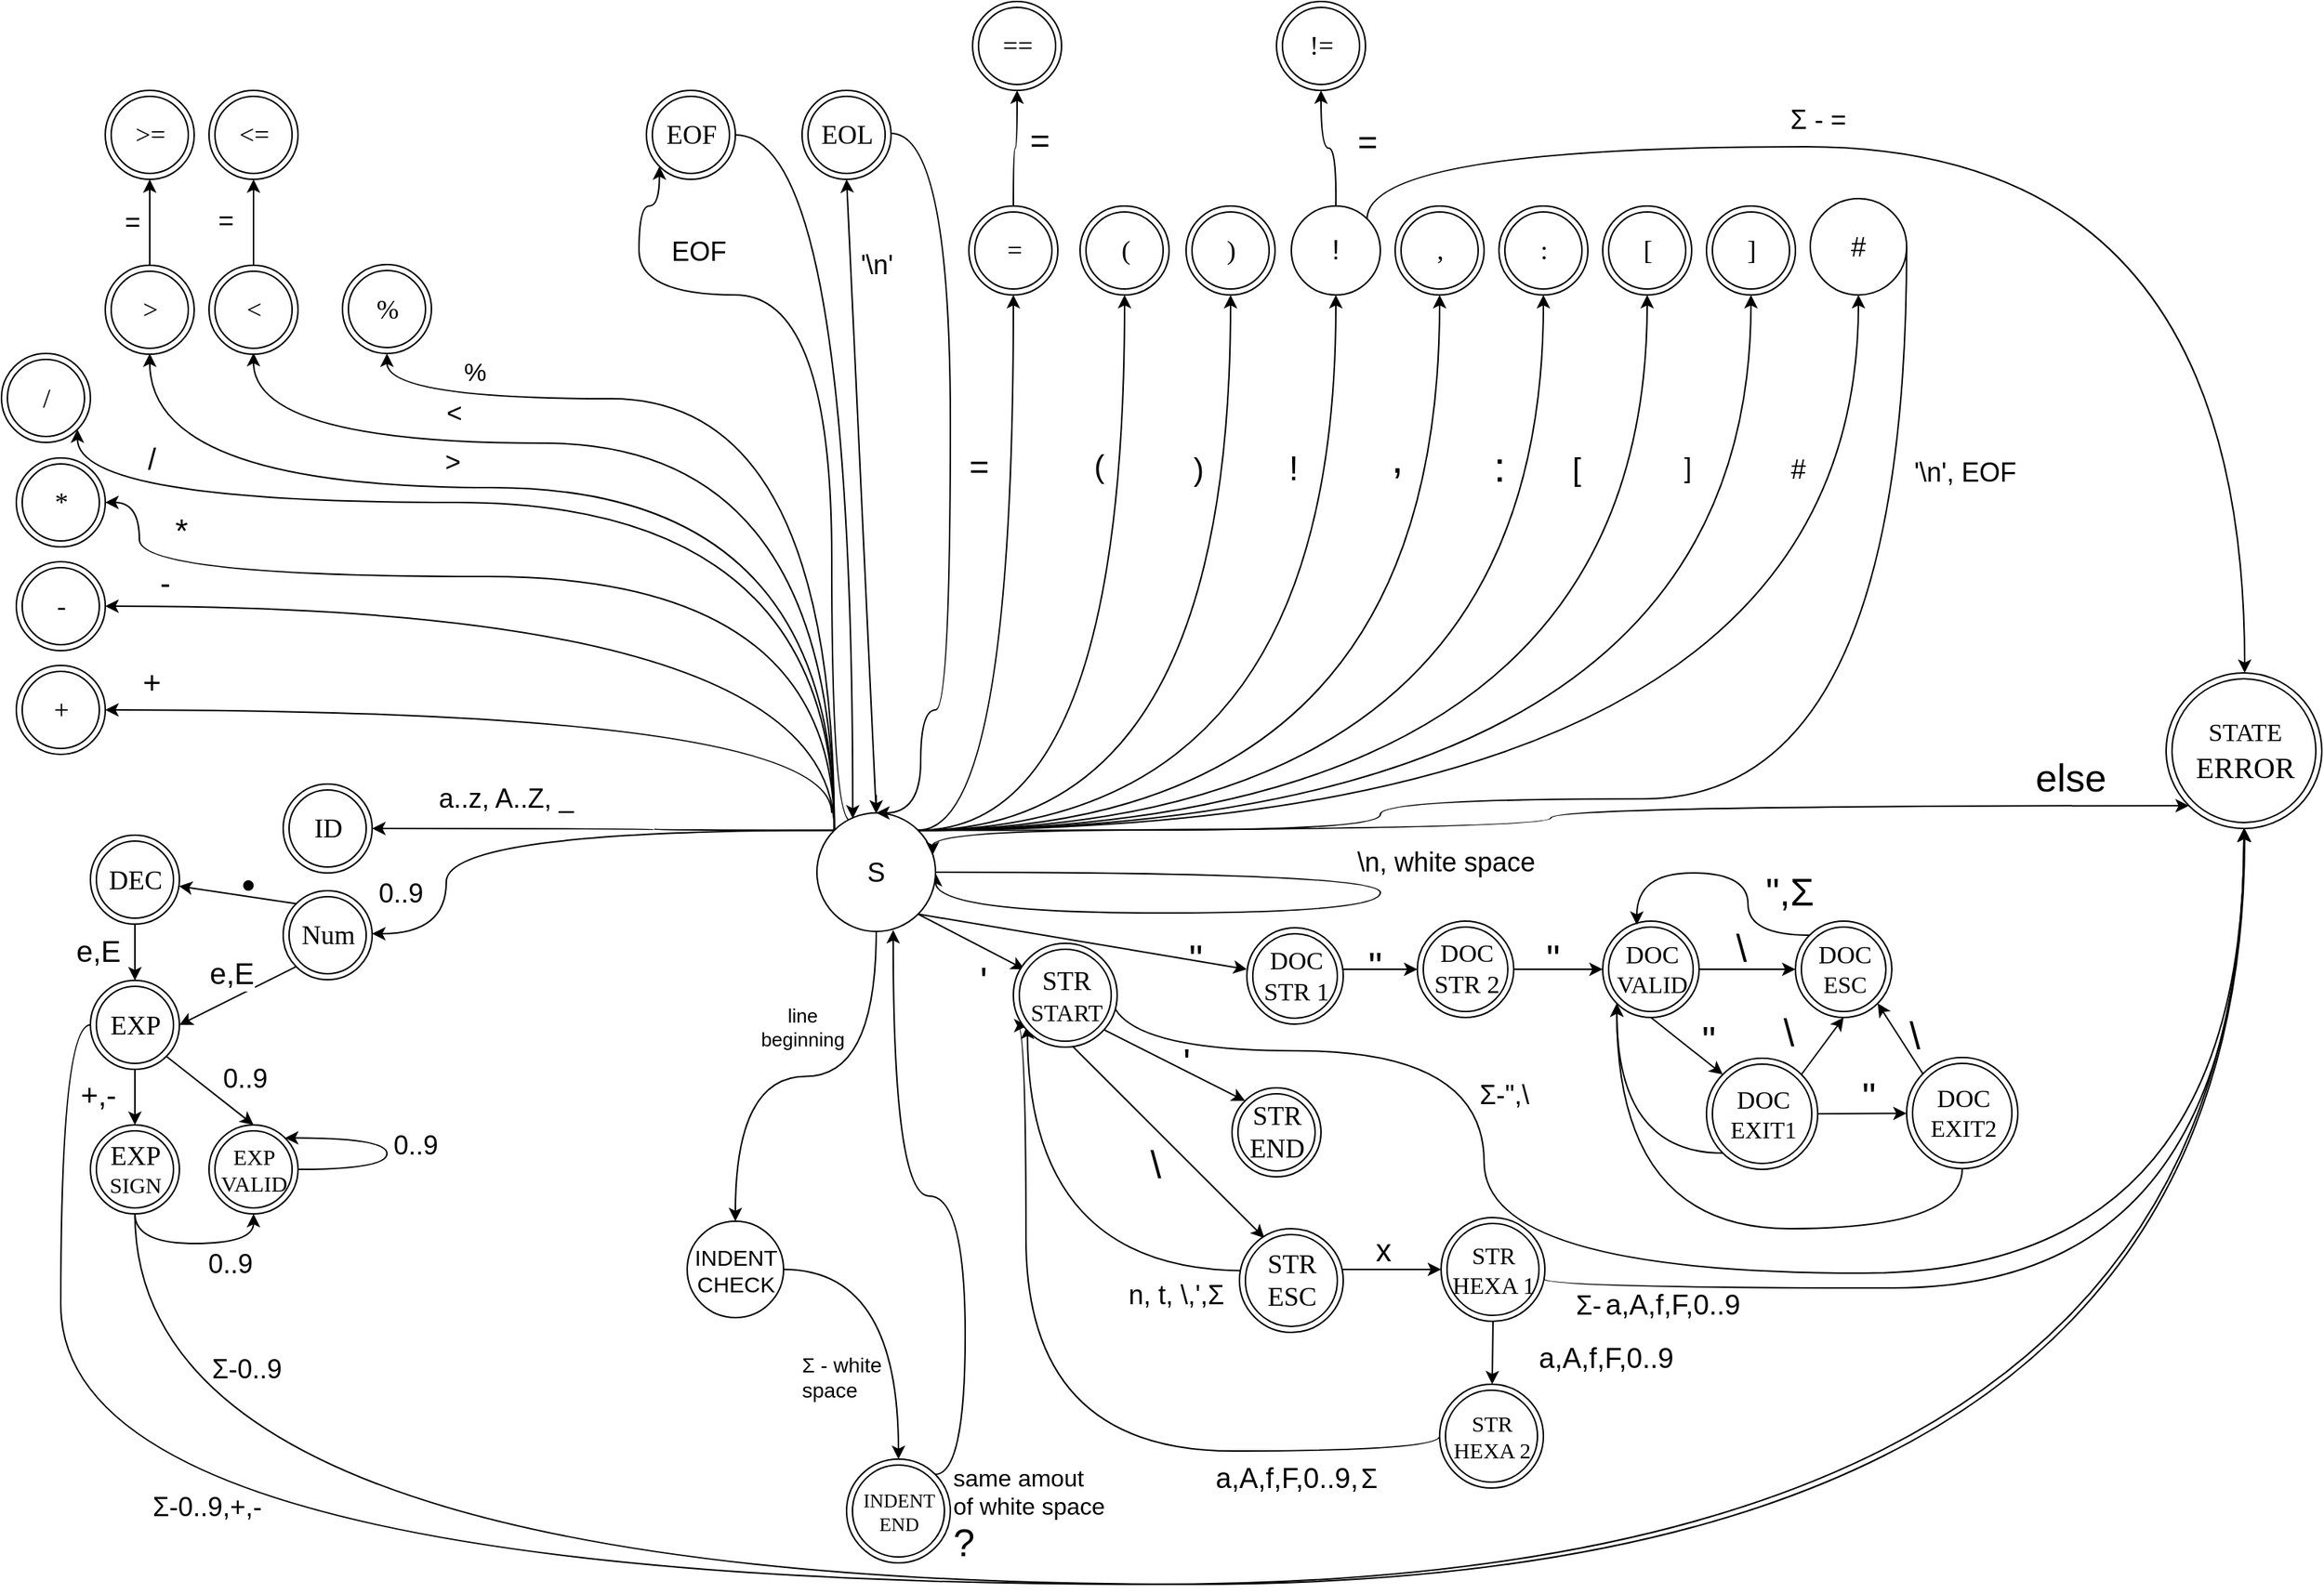 <mxfile version="12.2.9" type="github" pages="1">
  <diagram id="ookkSnt-5DKXbz4JokuE" name="Page-1">
    <mxGraphModel dx="1080" dy="471" grid="1" gridSize="10" guides="1" tooltips="1" connect="1" arrows="1" fold="1" page="1" pageScale="1" pageWidth="827" pageHeight="1169" math="0" shadow="0">
      <root>
        <mxCell id="0"/>
        <mxCell id="1" parent="0"/>
        <mxCell id="phEVHog4hxKk8a_AKW_x-33" style="edgeStyle=orthogonalEdgeStyle;orthogonalLoop=1;jettySize=auto;html=1;curved=1;entryX=1;entryY=0.5;entryDx=0;entryDy=0;fontSize=18;" parent="1" target="phEVHog4hxKk8a_AKW_x-7" edge="1">
          <mxGeometry relative="1" as="geometry">
            <mxPoint x="580" y="569.5" as="sourcePoint"/>
            <mxPoint x="180" y="509.5" as="targetPoint"/>
            <Array as="points">
              <mxPoint x="580" y="499.5"/>
            </Array>
          </mxGeometry>
        </mxCell>
        <mxCell id="phEVHog4hxKk8a_AKW_x-34" value="&lt;font style=&quot;font-size: 21px;&quot;&gt;&lt;font style=&quot;font-size: 21px;&quot;&gt;+&lt;/font&gt;&lt;/font&gt;" style="text;html=1;resizable=0;points=[];align=center;verticalAlign=middle;labelBackgroundColor=#ffffff;fontSize=21;" parent="phEVHog4hxKk8a_AKW_x-33" vertex="1" connectable="0">
          <mxGeometry x="0.018" y="4" relative="1" as="geometry">
            <mxPoint x="-244" y="-23.5" as="offset"/>
          </mxGeometry>
        </mxCell>
        <mxCell id="phEVHog4hxKk8a_AKW_x-44" style="orthogonalLoop=1;jettySize=auto;html=1;exitX=0;exitY=0;exitDx=0;exitDy=0;entryX=1;entryY=0.5;entryDx=0;entryDy=0;fontSize=18;edgeStyle=orthogonalEdgeStyle;curved=1;" parent="1" source="phEVHog4hxKk8a_AKW_x-1" target="phEVHog4hxKk8a_AKW_x-9" edge="1">
          <mxGeometry relative="1" as="geometry">
            <Array as="points">
              <mxPoint x="581" y="430"/>
            </Array>
          </mxGeometry>
        </mxCell>
        <mxCell id="phEVHog4hxKk8a_AKW_x-46" style="orthogonalLoop=1;jettySize=auto;html=1;exitX=0;exitY=0;exitDx=0;exitDy=0;fontSize=18;edgeStyle=orthogonalEdgeStyle;curved=1;entryX=1;entryY=0.5;entryDx=0;entryDy=0;" parent="1" source="phEVHog4hxKk8a_AKW_x-1" target="phEVHog4hxKk8a_AKW_x-13" edge="1">
          <mxGeometry relative="1" as="geometry">
            <mxPoint x="113" y="373.5" as="targetPoint"/>
            <Array as="points">
              <mxPoint x="581" y="410"/>
              <mxPoint x="113" y="410"/>
              <mxPoint x="113" y="360"/>
            </Array>
          </mxGeometry>
        </mxCell>
        <mxCell id="phEVHog4hxKk8a_AKW_x-51" value="&lt;font style=&quot;font-size: 22px;&quot;&gt;*&lt;/font&gt;" style="text;html=1;resizable=0;points=[];align=center;verticalAlign=middle;labelBackgroundColor=#ffffff;fontSize=22;" parent="phEVHog4hxKk8a_AKW_x-46" vertex="1" connectable="0">
          <mxGeometry x="0.217" y="-1" relative="1" as="geometry">
            <mxPoint x="-178.5" y="-29.5" as="offset"/>
          </mxGeometry>
        </mxCell>
        <mxCell id="phEVHog4hxKk8a_AKW_x-49" style="orthogonalLoop=1;jettySize=auto;html=1;exitX=0;exitY=0;exitDx=0;exitDy=0;entryX=1;entryY=1;entryDx=0;entryDy=0;fontSize=18;edgeStyle=orthogonalEdgeStyle;curved=1;" parent="1" source="phEVHog4hxKk8a_AKW_x-1" target="phEVHog4hxKk8a_AKW_x-14" edge="1">
          <mxGeometry relative="1" as="geometry">
            <mxPoint x="150" y="319.5" as="targetPoint"/>
            <Array as="points">
              <mxPoint x="581" y="360"/>
              <mxPoint x="71" y="360"/>
            </Array>
          </mxGeometry>
        </mxCell>
        <mxCell id="phEVHog4hxKk8a_AKW_x-50" value="&lt;font style=&quot;font-size: 20px;&quot;&gt;/&lt;/font&gt;" style="text;html=1;resizable=0;points=[];align=center;verticalAlign=middle;labelBackgroundColor=#ffffff;fontSize=20;" parent="phEVHog4hxKk8a_AKW_x-49" vertex="1" connectable="0">
          <mxGeometry x="0.181" y="1" relative="1" as="geometry">
            <mxPoint x="-221.5" y="-31" as="offset"/>
          </mxGeometry>
        </mxCell>
        <mxCell id="phEVHog4hxKk8a_AKW_x-53" style="edgeStyle=orthogonalEdgeStyle;curved=1;orthogonalLoop=1;jettySize=auto;html=1;exitX=0;exitY=0;exitDx=0;exitDy=0;entryX=0.5;entryY=1;entryDx=0;entryDy=0;fontSize=18;" parent="1" source="phEVHog4hxKk8a_AKW_x-1" edge="1">
          <mxGeometry relative="1" as="geometry">
            <mxPoint x="120" y="259.5" as="targetPoint"/>
            <Array as="points">
              <mxPoint x="581" y="350"/>
              <mxPoint x="120" y="350"/>
            </Array>
          </mxGeometry>
        </mxCell>
        <mxCell id="phEVHog4hxKk8a_AKW_x-54" value="&lt;font style=&quot;font-size: 18px;&quot;&gt;&amp;gt;&lt;/font&gt;" style="text;html=1;resizable=0;points=[];align=center;verticalAlign=middle;labelBackgroundColor=#ffffff;fontSize=18;" parent="phEVHog4hxKk8a_AKW_x-53" vertex="1" connectable="0">
          <mxGeometry x="0.154" relative="1" as="geometry">
            <mxPoint x="-37" y="-17" as="offset"/>
          </mxGeometry>
        </mxCell>
        <mxCell id="phEVHog4hxKk8a_AKW_x-55" style="edgeStyle=orthogonalEdgeStyle;curved=1;orthogonalLoop=1;jettySize=auto;html=1;fontSize=18;exitX=0;exitY=0;exitDx=0;exitDy=0;" parent="1" source="phEVHog4hxKk8a_AKW_x-1" edge="1">
          <mxGeometry relative="1" as="geometry">
            <mxPoint x="190" y="259.08" as="targetPoint"/>
            <Array as="points">
              <mxPoint x="581" y="320"/>
              <mxPoint x="190" y="320"/>
            </Array>
          </mxGeometry>
        </mxCell>
        <mxCell id="phEVHog4hxKk8a_AKW_x-56" value="&lt;font style=&quot;font-size: 18px;&quot;&gt;&amp;lt;&lt;/font&gt;" style="text;html=1;resizable=0;points=[];align=center;verticalAlign=middle;labelBackgroundColor=#ffffff;fontSize=18;" parent="phEVHog4hxKk8a_AKW_x-55" vertex="1" connectable="0">
          <mxGeometry x="0.36" y="2" relative="1" as="geometry">
            <mxPoint x="-32.5" y="-22" as="offset"/>
          </mxGeometry>
        </mxCell>
        <mxCell id="phEVHog4hxKk8a_AKW_x-73" style="edgeStyle=orthogonalEdgeStyle;curved=1;orthogonalLoop=1;jettySize=auto;html=1;exitX=0;exitY=0;exitDx=0;exitDy=0;fontSize=18;entryX=1;entryY=0.5;entryDx=0;entryDy=0;" parent="1" source="phEVHog4hxKk8a_AKW_x-1" target="phEVHog4hxKk8a_AKW_x-24" edge="1">
          <mxGeometry relative="1" as="geometry">
            <Array as="points">
              <mxPoint x="460" y="581"/>
              <mxPoint x="460" y="580"/>
            </Array>
          </mxGeometry>
        </mxCell>
        <mxCell id="Kf4OGwQjmnl409fR8g-T-22" value="a..z, A..Z, _" style="text;html=1;resizable=0;points=[];align=center;verticalAlign=middle;labelBackgroundColor=#ffffff;fontSize=18;" parent="phEVHog4hxKk8a_AKW_x-73" vertex="1" connectable="0">
          <mxGeometry x="0.328" y="-7" relative="1" as="geometry">
            <mxPoint x="-15.5" y="-13.5" as="offset"/>
          </mxGeometry>
        </mxCell>
        <mxCell id="phEVHog4hxKk8a_AKW_x-75" style="orthogonalLoop=1;jettySize=auto;html=1;entryX=0;entryY=1;entryDx=0;entryDy=0;fontSize=18;edgeStyle=orthogonalEdgeStyle;curved=1;exitX=0.284;exitY=0.065;exitDx=0;exitDy=0;exitPerimeter=0;" parent="1" source="phEVHog4hxKk8a_AKW_x-1" target="phEVHog4hxKk8a_AKW_x-22" edge="1">
          <mxGeometry relative="1" as="geometry">
            <Array as="points">
              <mxPoint x="580" y="575"/>
              <mxPoint x="580" y="220"/>
              <mxPoint x="450" y="220"/>
              <mxPoint x="450" y="160"/>
              <mxPoint x="464" y="160"/>
            </Array>
          </mxGeometry>
        </mxCell>
        <mxCell id="phEVHog4hxKk8a_AKW_x-76" value="&lt;font style=&quot;font-size: 18px;&quot;&gt;EOF&lt;/font&gt;" style="text;html=1;resizable=0;points=[];align=center;verticalAlign=middle;labelBackgroundColor=#ffffff;fontSize=18;" parent="phEVHog4hxKk8a_AKW_x-75" vertex="1" connectable="0">
          <mxGeometry x="0.111" y="6" relative="1" as="geometry">
            <mxPoint x="-84" y="-64.5" as="offset"/>
          </mxGeometry>
        </mxCell>
        <mxCell id="phEVHog4hxKk8a_AKW_x-77" style="orthogonalLoop=1;jettySize=auto;html=1;exitX=0.5;exitY=0;exitDx=0;exitDy=0;entryX=0.5;entryY=1;entryDx=0;entryDy=0;fontSize=18;" parent="1" source="phEVHog4hxKk8a_AKW_x-1" target="phEVHog4hxKk8a_AKW_x-21" edge="1">
          <mxGeometry relative="1" as="geometry">
            <mxPoint x="800" y="280" as="targetPoint"/>
          </mxGeometry>
        </mxCell>
        <mxCell id="phEVHog4hxKk8a_AKW_x-78" value="&#39;\n&#39;" style="text;html=1;resizable=0;points=[];align=center;verticalAlign=middle;labelBackgroundColor=#ffffff;fontSize=18;" parent="phEVHog4hxKk8a_AKW_x-77" vertex="1" connectable="0">
          <mxGeometry x="0.216" y="7" relative="1" as="geometry">
            <mxPoint x="19" y="-110" as="offset"/>
          </mxGeometry>
        </mxCell>
        <mxCell id="Kf4OGwQjmnl409fR8g-T-13" style="orthogonalLoop=1;jettySize=auto;html=1;exitX=1;exitY=0;exitDx=0;exitDy=0;fontSize=18;edgeStyle=orthogonalEdgeStyle;curved=1;" parent="1" source="phEVHog4hxKk8a_AKW_x-1" target="phEVHog4hxKk8a_AKW_x-10" edge="1">
          <mxGeometry relative="1" as="geometry"/>
        </mxCell>
        <mxCell id="Kf4OGwQjmnl409fR8g-T-14" value="&lt;font style=&quot;font-size: 21px;&quot;&gt;(&lt;/font&gt;" style="text;html=1;resizable=0;points=[];align=center;verticalAlign=middle;labelBackgroundColor=#ffffff;fontSize=21;" parent="Kf4OGwQjmnl409fR8g-T-13" vertex="1" connectable="0">
          <mxGeometry x="0.19" relative="1" as="geometry">
            <mxPoint x="-18" y="-88.5" as="offset"/>
          </mxGeometry>
        </mxCell>
        <mxCell id="Kf4OGwQjmnl409fR8g-T-24" style="orthogonalLoop=1;jettySize=auto;html=1;fontSize=13;exitX=1;exitY=0;exitDx=0;exitDy=0;entryX=0.5;entryY=1;entryDx=0;entryDy=0;edgeStyle=orthogonalEdgeStyle;elbow=vertical;curved=1;" parent="1" source="phEVHog4hxKk8a_AKW_x-1" target="phEVHog4hxKk8a_AKW_x-12" edge="1">
          <mxGeometry relative="1" as="geometry"/>
        </mxCell>
        <mxCell id="Kf4OGwQjmnl409fR8g-T-26" value="&lt;font style=&quot;font-size: 29px;&quot;&gt;,&lt;/font&gt;" style="text;html=1;resizable=0;points=[];align=center;verticalAlign=middle;labelBackgroundColor=#ffffff;fontSize=29;" parent="Kf4OGwQjmnl409fR8g-T-24" vertex="1" connectable="0">
          <mxGeometry x="-0.116" y="-3" relative="1" as="geometry">
            <mxPoint x="7.5" y="-254.5" as="offset"/>
          </mxGeometry>
        </mxCell>
        <mxCell id="Kf4OGwQjmnl409fR8g-T-33" style="edgeStyle=orthogonalEdgeStyle;curved=1;orthogonalLoop=1;jettySize=auto;html=1;exitX=0.5;exitY=1;exitDx=0;exitDy=0;fontSize=29;" parent="1" source="phEVHog4hxKk8a_AKW_x-1" target="3mNBnlQZasilyWESS9Tj-73" edge="1">
          <mxGeometry relative="1" as="geometry">
            <mxPoint x="525" y="830" as="targetPoint"/>
          </mxGeometry>
        </mxCell>
        <mxCell id="Kf4OGwQjmnl409fR8g-T-50" style="orthogonalLoop=1;jettySize=auto;html=1;exitX=1;exitY=0;exitDx=0;exitDy=0;entryX=0.5;entryY=1;entryDx=0;entryDy=0;fontSize=16;edgeStyle=orthogonalEdgeStyle;curved=1;" parent="1" source="phEVHog4hxKk8a_AKW_x-1" edge="1">
          <mxGeometry relative="1" as="geometry">
            <mxPoint x="920" y="220" as="targetPoint"/>
          </mxGeometry>
        </mxCell>
        <mxCell id="D40imSKEfPFC3WLuh7PR-13" style="orthogonalLoop=1;jettySize=auto;html=1;exitX=1;exitY=1;exitDx=0;exitDy=0;entryX=0.5;entryY=0;entryDx=0;entryDy=0;" parent="1" source="phEVHog4hxKk8a_AKW_x-1" edge="1">
          <mxGeometry relative="1" as="geometry">
            <mxPoint x="710" y="675" as="targetPoint"/>
          </mxGeometry>
        </mxCell>
        <mxCell id="kk19jb1IvxCeBUpHuE0u-11" style="edgeStyle=orthogonalEdgeStyle;curved=1;rounded=0;orthogonalLoop=1;jettySize=auto;html=1;" parent="1" source="phEVHog4hxKk8a_AKW_x-1" edge="1">
          <mxGeometry relative="1" as="geometry">
            <mxPoint x="610" y="570" as="targetPoint"/>
          </mxGeometry>
        </mxCell>
        <mxCell id="kk19jb1IvxCeBUpHuE0u-21" style="edgeStyle=orthogonalEdgeStyle;rounded=0;orthogonalLoop=1;jettySize=auto;html=1;exitX=1;exitY=0;exitDx=0;exitDy=0;entryX=0.5;entryY=1;entryDx=0;entryDy=0;curved=1;" parent="1" source="phEVHog4hxKk8a_AKW_x-1" target="kk19jb1IvxCeBUpHuE0u-19" edge="1">
          <mxGeometry relative="1" as="geometry"/>
        </mxCell>
        <mxCell id="kk19jb1IvxCeBUpHuE0u-26" style="edgeStyle=orthogonalEdgeStyle;curved=1;rounded=0;orthogonalLoop=1;jettySize=auto;html=1;exitX=1;exitY=0.5;exitDx=0;exitDy=0;fontSize=17;" parent="1" source="phEVHog4hxKk8a_AKW_x-1" edge="1">
          <mxGeometry relative="1" as="geometry">
            <mxPoint x="650" y="610" as="targetPoint"/>
            <Array as="points">
              <mxPoint x="950" y="610"/>
              <mxPoint x="950" y="637"/>
            </Array>
          </mxGeometry>
        </mxCell>
        <mxCell id="kk19jb1IvxCeBUpHuE0u-36" style="edgeStyle=orthogonalEdgeStyle;curved=1;rounded=0;orthogonalLoop=1;jettySize=auto;html=1;exitX=1;exitY=0;exitDx=0;exitDy=0;entryX=0.5;entryY=1;entryDx=0;entryDy=0;fontSize=17;" parent="1" source="phEVHog4hxKk8a_AKW_x-1" target="kk19jb1IvxCeBUpHuE0u-34" edge="1">
          <mxGeometry relative="1" as="geometry"/>
        </mxCell>
        <mxCell id="kk19jb1IvxCeBUpHuE0u-37" style="edgeStyle=orthogonalEdgeStyle;curved=1;rounded=0;orthogonalLoop=1;jettySize=auto;html=1;exitX=1;exitY=0;exitDx=0;exitDy=0;entryX=0.5;entryY=1;entryDx=0;entryDy=0;fontSize=17;" parent="1" source="phEVHog4hxKk8a_AKW_x-1" target="kk19jb1IvxCeBUpHuE0u-35" edge="1">
          <mxGeometry relative="1" as="geometry"/>
        </mxCell>
        <mxCell id="kk19jb1IvxCeBUpHuE0u-41" style="edgeStyle=orthogonalEdgeStyle;curved=1;rounded=0;orthogonalLoop=1;jettySize=auto;html=1;exitX=0;exitY=0;exitDx=0;exitDy=0;entryX=0.5;entryY=1;entryDx=0;entryDy=0;fontSize=17;" parent="1" source="phEVHog4hxKk8a_AKW_x-1" target="kk19jb1IvxCeBUpHuE0u-40" edge="1">
          <mxGeometry relative="1" as="geometry">
            <Array as="points">
              <mxPoint x="581" y="290"/>
              <mxPoint x="280" y="290"/>
            </Array>
          </mxGeometry>
        </mxCell>
        <mxCell id="kk19jb1IvxCeBUpHuE0u-47" style="edgeStyle=none;rounded=0;orthogonalLoop=1;jettySize=auto;html=1;exitX=1;exitY=1;exitDx=0;exitDy=0;entryX=0;entryY=0.5;entryDx=0;entryDy=0;fontSize=17;" parent="1" source="phEVHog4hxKk8a_AKW_x-1" edge="1">
          <mxGeometry relative="1" as="geometry">
            <mxPoint x="860.0" y="675" as="targetPoint"/>
          </mxGeometry>
        </mxCell>
        <mxCell id="kk19jb1IvxCeBUpHuE0u-51" style="edgeStyle=orthogonalEdgeStyle;curved=1;rounded=0;orthogonalLoop=1;jettySize=auto;html=1;exitX=0;exitY=0;exitDx=0;exitDy=0;fontSize=26;" parent="1" source="phEVHog4hxKk8a_AKW_x-1" target="kk19jb1IvxCeBUpHuE0u-49" edge="1">
          <mxGeometry relative="1" as="geometry">
            <Array as="points">
              <mxPoint x="320" y="581"/>
              <mxPoint x="320" y="651"/>
            </Array>
          </mxGeometry>
        </mxCell>
        <mxCell id="kk19jb1IvxCeBUpHuE0u-78" style="rounded=0;orthogonalLoop=1;jettySize=auto;html=1;exitX=1;exitY=0;exitDx=0;exitDy=0;entryX=0.5;entryY=1;entryDx=0;entryDy=0;fontSize=26;edgeStyle=orthogonalEdgeStyle;curved=1;" parent="1" source="phEVHog4hxKk8a_AKW_x-1" target="phEVHog4hxKk8a_AKW_x-11" edge="1">
          <mxGeometry relative="1" as="geometry"/>
        </mxCell>
        <mxCell id="kk19jb1IvxCeBUpHuE0u-81" style="rounded=0;orthogonalLoop=1;jettySize=auto;html=1;exitX=1;exitY=0;exitDx=0;exitDy=0;entryX=0.5;entryY=1;entryDx=0;entryDy=0;fontSize=26;edgeStyle=orthogonalEdgeStyle;curved=1;" parent="1" source="phEVHog4hxKk8a_AKW_x-1" target="kk19jb1IvxCeBUpHuE0u-30" edge="1">
          <mxGeometry relative="1" as="geometry"/>
        </mxCell>
        <mxCell id="kk19jb1IvxCeBUpHuE0u-82" style="rounded=0;orthogonalLoop=1;jettySize=auto;html=1;exitX=1;exitY=0;exitDx=0;exitDy=0;entryX=0.5;entryY=1;entryDx=0;entryDy=0;fontSize=26;edgeStyle=orthogonalEdgeStyle;curved=1;" parent="1" source="phEVHog4hxKk8a_AKW_x-1" target="phEVHog4hxKk8a_AKW_x-23" edge="1">
          <mxGeometry relative="1" as="geometry"/>
        </mxCell>
        <mxCell id="3mNBnlQZasilyWESS9Tj-71" style="edgeStyle=orthogonalEdgeStyle;curved=1;rounded=0;orthogonalLoop=1;jettySize=auto;html=1;exitX=1;exitY=0;exitDx=0;exitDy=0;entryX=0;entryY=1;entryDx=0;entryDy=0;fontSize=13;" edge="1" parent="1" source="phEVHog4hxKk8a_AKW_x-1" target="3mNBnlQZasilyWESS9Tj-39">
          <mxGeometry relative="1" as="geometry"/>
        </mxCell>
        <mxCell id="phEVHog4hxKk8a_AKW_x-1" value="&lt;font style=&quot;font-size: 18px;&quot;&gt;S&lt;/font&gt;" style="ellipse;whiteSpace=wrap;html=1;aspect=fixed;fontSize=18;" parent="1" vertex="1">
          <mxGeometry x="570" y="569.5" width="80" height="80" as="geometry"/>
        </mxCell>
        <mxCell id="phEVHog4hxKk8a_AKW_x-7" value="&lt;font style=&quot;font-size: 18px;&quot;&gt;+&lt;/font&gt;" style="ellipse;shape=doubleEllipse;html=1;dashed=0;whitespace=wrap;aspect=fixed;fontFamily=Verdana;fontSize=18;" parent="1" vertex="1">
          <mxGeometry x="30" y="470" width="60" height="60" as="geometry"/>
        </mxCell>
        <mxCell id="phEVHog4hxKk8a_AKW_x-9" value="&lt;font style=&quot;font-size: 18px;&quot;&gt;-&lt;/font&gt;" style="ellipse;shape=doubleEllipse;html=1;dashed=0;whitespace=wrap;aspect=fixed;fontFamily=Verdana;fontSize=18;" parent="1" vertex="1">
          <mxGeometry x="30" y="400" width="60" height="60" as="geometry"/>
        </mxCell>
        <mxCell id="phEVHog4hxKk8a_AKW_x-10" value="&lt;font style=&quot;font-size: 18px;&quot;&gt;(&lt;/font&gt;" style="ellipse;shape=doubleEllipse;html=1;dashed=0;whitespace=wrap;aspect=fixed;fontFamily=Verdana;fontSize=18;" parent="1" vertex="1">
          <mxGeometry x="747.5" y="160" width="60" height="60" as="geometry"/>
        </mxCell>
        <mxCell id="phEVHog4hxKk8a_AKW_x-11" value="&lt;font style=&quot;font-size: 18px;&quot;&gt;)&lt;/font&gt;" style="ellipse;shape=doubleEllipse;html=1;dashed=0;whitespace=wrap;aspect=fixed;fontFamily=Verdana;fontSize=18;" parent="1" vertex="1">
          <mxGeometry x="819" y="160" width="60" height="60" as="geometry"/>
        </mxCell>
        <mxCell id="phEVHog4hxKk8a_AKW_x-12" value="&lt;font style=&quot;font-size: 18px;&quot;&gt;,&lt;/font&gt;" style="ellipse;shape=doubleEllipse;html=1;dashed=0;whitespace=wrap;aspect=fixed;fontFamily=Verdana;fontSize=18;" parent="1" vertex="1">
          <mxGeometry x="960" y="160" width="60" height="60" as="geometry"/>
        </mxCell>
        <mxCell id="phEVHog4hxKk8a_AKW_x-13" value="&lt;font style=&quot;font-size: 18px;&quot;&gt;*&lt;/font&gt;" style="ellipse;shape=doubleEllipse;html=1;dashed=0;whitespace=wrap;aspect=fixed;fontFamily=Verdana;fontSize=18;" parent="1" vertex="1">
          <mxGeometry x="30" y="330" width="60" height="60" as="geometry"/>
        </mxCell>
        <mxCell id="phEVHog4hxKk8a_AKW_x-14" value="&lt;font style=&quot;font-size: 18px;&quot;&gt;/&lt;/font&gt;" style="ellipse;shape=doubleEllipse;html=1;dashed=0;whitespace=wrap;aspect=fixed;fontFamily=Verdana;fontSize=18;" parent="1" vertex="1">
          <mxGeometry x="20" y="259.5" width="60" height="60" as="geometry"/>
        </mxCell>
        <mxCell id="phEVHog4hxKk8a_AKW_x-85" style="orthogonalLoop=1;jettySize=auto;html=1;exitX=0.5;exitY=0;exitDx=0;exitDy=0;entryX=0.5;entryY=1;entryDx=0;entryDy=0;fontSize=18;" parent="1" source="phEVHog4hxKk8a_AKW_x-15" target="phEVHog4hxKk8a_AKW_x-18" edge="1">
          <mxGeometry relative="1" as="geometry">
            <mxPoint x="60" y="110" as="targetPoint"/>
          </mxGeometry>
        </mxCell>
        <mxCell id="phEVHog4hxKk8a_AKW_x-87" value="&lt;font style=&quot;font-size: 18px;&quot;&gt;=&lt;/font&gt;" style="text;html=1;resizable=0;points=[];align=center;verticalAlign=middle;labelBackgroundColor=#ffffff;fontSize=18;" parent="phEVHog4hxKk8a_AKW_x-85" vertex="1" connectable="0">
          <mxGeometry x="0.039" y="-4" relative="1" as="geometry">
            <mxPoint x="-16" y="1" as="offset"/>
          </mxGeometry>
        </mxCell>
        <mxCell id="phEVHog4hxKk8a_AKW_x-15" value="&lt;font style=&quot;font-size: 18px;&quot;&gt;&amp;gt;&lt;/font&gt;" style="ellipse;shape=doubleEllipse;html=1;dashed=0;whitespace=wrap;aspect=fixed;fontFamily=Verdana;fontSize=18;" parent="1" vertex="1">
          <mxGeometry x="90" y="200" width="60" height="60" as="geometry"/>
        </mxCell>
        <mxCell id="phEVHog4hxKk8a_AKW_x-60" style="edgeStyle=orthogonalEdgeStyle;curved=1;orthogonalLoop=1;jettySize=auto;html=1;exitX=0.5;exitY=0;exitDx=0;exitDy=0;fontSize=18;" parent="1" source="phEVHog4hxKk8a_AKW_x-16" target="phEVHog4hxKk8a_AKW_x-17" edge="1">
          <mxGeometry relative="1" as="geometry"/>
        </mxCell>
        <mxCell id="phEVHog4hxKk8a_AKW_x-16" value="&lt;font style=&quot;font-size: 18px;&quot;&gt;&amp;lt;&lt;/font&gt;" style="ellipse;shape=doubleEllipse;html=1;dashed=0;whitespace=wrap;aspect=fixed;fontFamily=Verdana;fontSize=18;" parent="1" vertex="1">
          <mxGeometry x="160" y="200" width="60" height="60" as="geometry"/>
        </mxCell>
        <mxCell id="phEVHog4hxKk8a_AKW_x-17" value="&lt;font style=&quot;font-size: 18px;&quot;&gt;&amp;lt;&lt;/font&gt;&lt;font style=&quot;font-size: 18px;&quot;&gt;=&lt;/font&gt;" style="ellipse;shape=doubleEllipse;html=1;dashed=0;whitespace=wrap;aspect=fixed;fontFamily=Verdana;fontSize=18;" parent="1" vertex="1">
          <mxGeometry x="160" y="82" width="60" height="60" as="geometry"/>
        </mxCell>
        <mxCell id="phEVHog4hxKk8a_AKW_x-18" value="&lt;font style=&quot;font-size: 18px;&quot;&gt;&amp;gt;&lt;font style=&quot;font-size: 18px;&quot;&gt;=&lt;/font&gt;&lt;/font&gt;" style="ellipse;shape=doubleEllipse;html=1;dashed=0;whitespace=wrap;aspect=fixed;fontFamily=Verdana;fontSize=18;" parent="1" vertex="1">
          <mxGeometry x="90" y="82" width="60" height="60" as="geometry"/>
        </mxCell>
        <mxCell id="kk19jb1IvxCeBUpHuE0u-6" style="edgeStyle=orthogonalEdgeStyle;curved=1;rounded=0;orthogonalLoop=1;jettySize=auto;html=1;exitX=0.5;exitY=0;exitDx=0;exitDy=0;" parent="1" target="kk19jb1IvxCeBUpHuE0u-5" edge="1">
          <mxGeometry relative="1" as="geometry">
            <mxPoint x="920" y="160" as="sourcePoint"/>
          </mxGeometry>
        </mxCell>
        <mxCell id="3mNBnlQZasilyWESS9Tj-75" style="edgeStyle=orthogonalEdgeStyle;curved=1;rounded=0;orthogonalLoop=1;jettySize=auto;html=1;exitX=1;exitY=0;exitDx=0;exitDy=0;fontSize=14;" edge="1" parent="1" target="3mNBnlQZasilyWESS9Tj-39">
          <mxGeometry relative="1" as="geometry">
            <mxPoint x="1570" y="360" as="targetPoint"/>
            <mxPoint x="941" y="169" as="sourcePoint"/>
            <Array as="points">
              <mxPoint x="941" y="120"/>
              <mxPoint x="1533" y="120"/>
            </Array>
          </mxGeometry>
        </mxCell>
        <mxCell id="phEVHog4hxKk8a_AKW_x-20" value="&lt;font style=&quot;font-size: 18px;&quot;&gt;==&lt;/font&gt;" style="ellipse;shape=doubleEllipse;html=1;dashed=0;whitespace=wrap;aspect=fixed;fontFamily=Verdana;fontSize=18;" parent="1" vertex="1">
          <mxGeometry x="675" y="22" width="60" height="60" as="geometry"/>
        </mxCell>
        <mxCell id="kk19jb1IvxCeBUpHuE0u-8" style="edgeStyle=orthogonalEdgeStyle;curved=1;rounded=0;orthogonalLoop=1;jettySize=auto;html=1;entryX=0.5;entryY=0;entryDx=0;entryDy=0;" parent="1" source="phEVHog4hxKk8a_AKW_x-21" target="phEVHog4hxKk8a_AKW_x-1" edge="1">
          <mxGeometry relative="1" as="geometry">
            <Array as="points">
              <mxPoint x="660" y="111"/>
              <mxPoint x="660" y="500"/>
              <mxPoint x="640" y="500"/>
              <mxPoint x="640" y="570"/>
            </Array>
          </mxGeometry>
        </mxCell>
        <mxCell id="phEVHog4hxKk8a_AKW_x-21" value="&lt;font style=&quot;font-size: 18px;&quot;&gt;EOL&lt;/font&gt;" style="ellipse;shape=doubleEllipse;html=1;dashed=0;whitespace=wrap;aspect=fixed;fontFamily=Verdana;fontSize=18;" parent="1" vertex="1">
          <mxGeometry x="560" y="82" width="60" height="60" as="geometry"/>
        </mxCell>
        <mxCell id="kk19jb1IvxCeBUpHuE0u-77" style="edgeStyle=orthogonalEdgeStyle;curved=1;rounded=0;orthogonalLoop=1;jettySize=auto;html=1;exitX=1;exitY=0.5;exitDx=0;exitDy=0;entryX=0.302;entryY=0.047;entryDx=0;entryDy=0;entryPerimeter=0;fontSize=26;" parent="1" source="phEVHog4hxKk8a_AKW_x-22" target="phEVHog4hxKk8a_AKW_x-1" edge="1">
          <mxGeometry relative="1" as="geometry"/>
        </mxCell>
        <mxCell id="phEVHog4hxKk8a_AKW_x-22" value="&lt;font style=&quot;font-size: 18px;&quot;&gt;EOF&lt;/font&gt;" style="ellipse;shape=doubleEllipse;html=1;dashed=0;whitespace=wrap;aspect=fixed;fontFamily=Verdana;fontSize=18;" parent="1" vertex="1">
          <mxGeometry x="455" y="82" width="60" height="60" as="geometry"/>
        </mxCell>
        <mxCell id="kk19jb1IvxCeBUpHuE0u-12" style="edgeStyle=orthogonalEdgeStyle;curved=1;rounded=0;orthogonalLoop=1;jettySize=auto;html=1;exitX=0.5;exitY=0;exitDx=0;exitDy=0;entryX=0.5;entryY=1;entryDx=0;entryDy=0;" parent="1" source="phEVHog4hxKk8a_AKW_x-23" target="phEVHog4hxKk8a_AKW_x-20" edge="1">
          <mxGeometry relative="1" as="geometry"/>
        </mxCell>
        <mxCell id="phEVHog4hxKk8a_AKW_x-23" value="&lt;font style=&quot;font-size: 18px;&quot;&gt;=&lt;/font&gt;" style="ellipse;shape=doubleEllipse;html=1;dashed=0;whitespace=wrap;aspect=fixed;fontFamily=Verdana;fontSize=18;" parent="1" vertex="1">
          <mxGeometry x="672.5" y="160" width="60" height="60" as="geometry"/>
        </mxCell>
        <mxCell id="phEVHog4hxKk8a_AKW_x-24" value="&lt;font style=&quot;font-size: 18px;&quot;&gt;ID&lt;/font&gt;" style="ellipse;shape=doubleEllipse;html=1;dashed=0;whitespace=wrap;aspect=fixed;fontFamily=Verdana;fontSize=18;" parent="1" vertex="1">
          <mxGeometry x="210" y="550" width="60" height="60" as="geometry"/>
        </mxCell>
        <mxCell id="Kf4OGwQjmnl409fR8g-T-36" style="edgeStyle=orthogonalEdgeStyle;curved=1;orthogonalLoop=1;jettySize=auto;html=1;entryX=0.5;entryY=0;entryDx=0;entryDy=0;fontSize=29;" parent="1" source="3mNBnlQZasilyWESS9Tj-73" target="phEVHog4hxKk8a_AKW_x-28" edge="1">
          <mxGeometry relative="1" as="geometry">
            <mxPoint x="570" y="875" as="sourcePoint"/>
          </mxGeometry>
        </mxCell>
        <mxCell id="kk19jb1IvxCeBUpHuE0u-55" style="edgeStyle=orthogonalEdgeStyle;curved=1;rounded=0;orthogonalLoop=1;jettySize=auto;html=1;exitX=1;exitY=0;exitDx=0;exitDy=0;entryX=0.643;entryY=0.988;entryDx=0;entryDy=0;entryPerimeter=0;fontSize=26;" parent="1" source="phEVHog4hxKk8a_AKW_x-28" target="phEVHog4hxKk8a_AKW_x-1" edge="1">
          <mxGeometry relative="1" as="geometry">
            <Array as="points">
              <mxPoint x="670" y="1016"/>
              <mxPoint x="670" y="828"/>
              <mxPoint x="621" y="828"/>
            </Array>
          </mxGeometry>
        </mxCell>
        <mxCell id="phEVHog4hxKk8a_AKW_x-28" value="&lt;div&gt;INDENT &lt;br&gt;&lt;/div&gt;&lt;div&gt;END&lt;/div&gt;" style="ellipse;shape=doubleEllipse;html=1;dashed=0;whitespace=wrap;aspect=fixed;fontFamily=Verdana;fontSize=13;" parent="1" vertex="1">
          <mxGeometry x="590" y="1005.5" width="70" height="70" as="geometry"/>
        </mxCell>
        <mxCell id="Kf4OGwQjmnl409fR8g-T-18" value="=" style="text;html=1;resizable=0;points=[];align=center;verticalAlign=middle;labelBackgroundColor=#ffffff;fontSize=18;" parent="1" vertex="1" connectable="0">
          <mxGeometry x="169.786" y="170.857" as="geometry">
            <mxPoint x="0.5" y="-1" as="offset"/>
          </mxGeometry>
        </mxCell>
        <mxCell id="Kf4OGwQjmnl409fR8g-T-27" value="&lt;font style=&quot;font-size: 23px;&quot;&gt;=&lt;/font&gt;" style="text;html=1;resizable=0;points=[];align=center;verticalAlign=middle;labelBackgroundColor=#ffffff;fontSize=23;" parent="1" vertex="1" connectable="0">
          <mxGeometry x="939.5" y="121.167" as="geometry">
            <mxPoint x="1" y="-4.5" as="offset"/>
          </mxGeometry>
        </mxCell>
        <mxCell id="Kf4OGwQjmnl409fR8g-T-42" value="&lt;div style=&quot;font-size: 16px&quot;&gt;&lt;font style=&quot;font-size: 16px&quot;&gt;&lt;br&gt;&lt;/font&gt;&lt;/div&gt;" style="text;html=1;resizable=0;points=[];autosize=1;align=left;verticalAlign=top;spacingTop=1;fontSize=16;rotation=0;spacing=0;" parent="1" vertex="1">
          <mxGeometry x="410" y="660" width="20" height="30" as="geometry"/>
        </mxCell>
        <mxCell id="Kf4OGwQjmnl409fR8g-T-44" value="&lt;div&gt;&lt;span class=&quot;st&quot;&gt;&lt;span class=&quot;st&quot;&gt;Σ&lt;/span&gt; -&lt;/span&gt; white&lt;/div&gt;&lt;div&gt; space&lt;/div&gt;" style="text;html=1;resizable=0;points=[];autosize=1;align=left;verticalAlign=top;spacingTop=1;fontSize=14;rotation=0;spacing=0;" parent="1" vertex="1">
          <mxGeometry x="560" y="927.5" width="70" height="40" as="geometry"/>
        </mxCell>
        <mxCell id="Kf4OGwQjmnl409fR8g-T-46" value="line&lt;div style=&quot;font-size: 13px;&quot;&gt; beginning&lt;/div&gt;" style="text;html=1;resizable=0;points=[];autosize=1;align=center;verticalAlign=top;spacingTop=1;fontSize=13;rotation=0;spacing=0;" parent="1" vertex="1">
          <mxGeometry x="525" y="692.5" width="70" height="40" as="geometry"/>
        </mxCell>
        <mxCell id="Kf4OGwQjmnl409fR8g-T-52" value="&lt;font style=&quot;font-size: 23px&quot;&gt;!&lt;/font&gt;" style="text;html=1;resizable=0;points=[];align=center;verticalAlign=middle;labelBackgroundColor=#ffffff;fontSize=29;" parent="1" vertex="1" connectable="0">
          <mxGeometry x="705" y="422" as="geometry">
            <mxPoint x="186" y="-87" as="offset"/>
          </mxGeometry>
        </mxCell>
        <mxCell id="D40imSKEfPFC3WLuh7PR-14" value="&lt;font style=&quot;font-size: 26px;&quot;&gt;&#39; &lt;/font&gt;" style="text;html=1;resizable=0;points=[];autosize=1;align=left;verticalAlign=top;spacingTop=-4;fontSize=26;" parent="1" vertex="1">
          <mxGeometry x="677.5" y="665" width="20" height="20" as="geometry"/>
        </mxCell>
        <mxCell id="kk19jb1IvxCeBUpHuE0u-66" style="rounded=0;orthogonalLoop=1;jettySize=auto;html=1;exitX=1;exitY=1;exitDx=0;exitDy=0;entryX=0;entryY=0;entryDx=0;entryDy=0;fontSize=26;" parent="1" target="D40imSKEfPFC3WLuh7PR-28" edge="1">
          <mxGeometry relative="1" as="geometry">
            <mxPoint x="757.981" y="712.981" as="sourcePoint"/>
          </mxGeometry>
        </mxCell>
        <mxCell id="kk19jb1IvxCeBUpHuE0u-72" style="edgeStyle=none;rounded=0;orthogonalLoop=1;jettySize=auto;html=1;exitX=0.5;exitY=1;exitDx=0;exitDy=0;entryX=0;entryY=0;entryDx=0;entryDy=0;fontSize=26;" parent="1" edge="1">
          <mxGeometry relative="1" as="geometry">
            <mxPoint x="738" y="722.5" as="sourcePoint"/>
            <mxPoint x="871.787" y="856.287" as="targetPoint"/>
          </mxGeometry>
        </mxCell>
        <mxCell id="3mNBnlQZasilyWESS9Tj-80" style="edgeStyle=orthogonalEdgeStyle;curved=1;rounded=0;orthogonalLoop=1;jettySize=auto;html=1;exitX=1;exitY=0.5;exitDx=0;exitDy=0;entryX=0.5;entryY=1;entryDx=0;entryDy=0;fontSize=18;" edge="1" parent="1" target="3mNBnlQZasilyWESS9Tj-39">
          <mxGeometry relative="1" as="geometry">
            <mxPoint x="768" y="690" as="sourcePoint"/>
            <Array as="points">
              <mxPoint x="768" y="730"/>
              <mxPoint x="1020" y="730"/>
              <mxPoint x="1020" y="880"/>
              <mxPoint x="1533" y="880"/>
            </Array>
          </mxGeometry>
        </mxCell>
        <mxCell id="D40imSKEfPFC3WLuh7PR-28" value="&lt;div&gt;STR&lt;/div&gt;&lt;div&gt;END&lt;br&gt;&lt;/div&gt;" style="ellipse;shape=doubleEllipse;html=1;dashed=0;whitespace=wrap;aspect=fixed;fontFamily=Verdana;fontSize=18;" parent="1" vertex="1">
          <mxGeometry x="850" y="755" width="60" height="60" as="geometry"/>
        </mxCell>
        <mxCell id="kk19jb1IvxCeBUpHuE0u-5" value="!&lt;font style=&quot;font-size: 18px&quot;&gt;=&lt;/font&gt;" style="ellipse;shape=doubleEllipse;html=1;dashed=0;whitespace=wrap;aspect=fixed;fontFamily=Verdana;fontSize=18;" parent="1" vertex="1">
          <mxGeometry x="880" y="22" width="60" height="60" as="geometry"/>
        </mxCell>
        <mxCell id="kk19jb1IvxCeBUpHuE0u-7" value="&lt;font style=&quot;font-size: 23px;&quot;&gt;=&lt;/font&gt;" style="text;html=1;resizable=0;points=[];align=center;verticalAlign=middle;labelBackgroundColor=#ffffff;fontSize=23;" parent="1" vertex="1" connectable="0">
          <mxGeometry x="880" y="190.167" as="geometry">
            <mxPoint x="-160" y="-74.5" as="offset"/>
          </mxGeometry>
        </mxCell>
        <mxCell id="kk19jb1IvxCeBUpHuE0u-60" style="rounded=0;orthogonalLoop=1;jettySize=auto;html=1;fontSize=26;edgeStyle=orthogonalEdgeStyle;curved=1;entryX=0.975;entryY=0.356;entryDx=0;entryDy=0;entryPerimeter=0;" parent="1" source="kk19jb1IvxCeBUpHuE0u-19" target="phEVHog4hxKk8a_AKW_x-1" edge="1">
          <mxGeometry relative="1" as="geometry">
            <Array as="points">
              <mxPoint x="1305" y="560"/>
              <mxPoint x="950" y="560"/>
              <mxPoint x="950" y="581"/>
              <mxPoint x="648" y="581"/>
            </Array>
            <mxPoint x="670" y="590" as="targetPoint"/>
          </mxGeometry>
        </mxCell>
        <mxCell id="kk19jb1IvxCeBUpHuE0u-19" value="#" style="ellipse;whiteSpace=wrap;html=1;aspect=fixed;fontSize=18;" parent="1" vertex="1">
          <mxGeometry x="1240" y="155" width="65" height="65" as="geometry"/>
        </mxCell>
        <mxCell id="kk19jb1IvxCeBUpHuE0u-22" value="#" style="text;html=1;resizable=0;points=[];autosize=1;align=left;verticalAlign=top;spacingTop=-4;strokeWidth=2;perimeterSpacing=2;fontSize=18;fontStyle=0" parent="1" vertex="1">
          <mxGeometry x="1225" y="324.5" width="30" height="20" as="geometry"/>
        </mxCell>
        <mxCell id="kk19jb1IvxCeBUpHuE0u-27" value="\n, white space" style="text;html=1;resizable=0;points=[];align=center;verticalAlign=middle;labelBackgroundColor=#ffffff;fontSize=18;" parent="1" vertex="1" connectable="0">
          <mxGeometry x="974.857" y="712.611" as="geometry">
            <mxPoint x="19" y="-110" as="offset"/>
          </mxGeometry>
        </mxCell>
        <mxCell id="kk19jb1IvxCeBUpHuE0u-30" value=":" style="ellipse;shape=doubleEllipse;html=1;dashed=0;whitespace=wrap;aspect=fixed;fontFamily=Verdana;fontSize=18;" parent="1" vertex="1">
          <mxGeometry x="1030" y="160" width="60" height="60" as="geometry"/>
        </mxCell>
        <mxCell id="kk19jb1IvxCeBUpHuE0u-33" value=":" style="text;html=1;resizable=0;points=[];align=center;verticalAlign=middle;labelBackgroundColor=#ffffff;fontSize=29;" parent="1" vertex="1" connectable="0">
          <mxGeometry x="1029.857" y="589.929" as="geometry">
            <mxPoint y="-254.5" as="offset"/>
          </mxGeometry>
        </mxCell>
        <mxCell id="kk19jb1IvxCeBUpHuE0u-34" value="[" style="ellipse;shape=doubleEllipse;html=1;dashed=0;whitespace=wrap;aspect=fixed;fontFamily=Verdana;fontSize=18;" parent="1" vertex="1">
          <mxGeometry x="1100" y="160" width="60" height="60" as="geometry"/>
        </mxCell>
        <mxCell id="kk19jb1IvxCeBUpHuE0u-35" value="]" style="ellipse;shape=doubleEllipse;html=1;dashed=0;whitespace=wrap;aspect=fixed;fontFamily=Verdana;fontSize=18;" parent="1" vertex="1">
          <mxGeometry x="1170" y="160" width="60" height="60" as="geometry"/>
        </mxCell>
        <mxCell id="kk19jb1IvxCeBUpHuE0u-38" value="[" style="text;html=1;resizable=0;points=[];align=center;verticalAlign=middle;labelBackgroundColor=#ffffff;fontSize=21;" parent="1" vertex="1" connectable="0">
          <mxGeometry x="1070.219" y="419.857" as="geometry">
            <mxPoint x="12" y="-83.5" as="offset"/>
          </mxGeometry>
        </mxCell>
        <mxCell id="kk19jb1IvxCeBUpHuE0u-39" value="]" style="text;html=1;fontSize=18;fontStyle=0" parent="1" vertex="1">
          <mxGeometry x="1152.5" y="319.5" width="35" height="50" as="geometry"/>
        </mxCell>
        <mxCell id="kk19jb1IvxCeBUpHuE0u-40" value="%" style="ellipse;shape=doubleEllipse;html=1;dashed=0;whitespace=wrap;aspect=fixed;fontFamily=Verdana;fontSize=18;" parent="1" vertex="1">
          <mxGeometry x="250" y="199.5" width="60" height="60" as="geometry"/>
        </mxCell>
        <mxCell id="kk19jb1IvxCeBUpHuE0u-43" value="%" style="text;html=1;resizable=0;points=[];autosize=1;align=left;verticalAlign=top;spacingTop=-4;fontSize=17;" parent="1" vertex="1">
          <mxGeometry x="330" y="260" width="30" height="20" as="geometry"/>
        </mxCell>
        <mxCell id="3mNBnlQZasilyWESS9Tj-13" style="rounded=0;orthogonalLoop=1;jettySize=auto;html=1;exitX=1;exitY=0.5;exitDx=0;exitDy=0;entryX=0;entryY=0.5;entryDx=0;entryDy=0;fontSize=15;" edge="1" parent="1" target="3mNBnlQZasilyWESS9Tj-17">
          <mxGeometry relative="1" as="geometry">
            <mxPoint x="924.667" y="675" as="sourcePoint"/>
            <mxPoint x="974.667" y="673.333" as="targetPoint"/>
          </mxGeometry>
        </mxCell>
        <mxCell id="kk19jb1IvxCeBUpHuE0u-48" value="&quot;" style="text;html=1;resizable=0;points=[];autosize=1;align=left;verticalAlign=top;spacingTop=-4;fontSize=26;" parent="1" vertex="1">
          <mxGeometry x="819" y="649.5" width="20" height="30" as="geometry"/>
        </mxCell>
        <mxCell id="3mNBnlQZasilyWESS9Tj-48" style="rounded=0;orthogonalLoop=1;jettySize=auto;html=1;exitX=0;exitY=0;exitDx=0;exitDy=0;fontSize=17;" edge="1" parent="1" source="kk19jb1IvxCeBUpHuE0u-49" target="3mNBnlQZasilyWESS9Tj-46">
          <mxGeometry relative="1" as="geometry"/>
        </mxCell>
        <mxCell id="3mNBnlQZasilyWESS9Tj-49" style="rounded=0;orthogonalLoop=1;jettySize=auto;html=1;exitX=0;exitY=1;exitDx=0;exitDy=0;entryX=1;entryY=0.5;entryDx=0;entryDy=0;fontSize=17;" edge="1" parent="1" source="kk19jb1IvxCeBUpHuE0u-49" target="3mNBnlQZasilyWESS9Tj-47">
          <mxGeometry relative="1" as="geometry"/>
        </mxCell>
        <mxCell id="kk19jb1IvxCeBUpHuE0u-49" value="Num" style="ellipse;shape=doubleEllipse;html=1;dashed=0;whitespace=wrap;aspect=fixed;fontFamily=Verdana;fontSize=18;" parent="1" vertex="1">
          <mxGeometry x="210" y="622" width="60" height="60" as="geometry"/>
        </mxCell>
        <mxCell id="kk19jb1IvxCeBUpHuE0u-52" value="0..9" style="text;html=1;resizable=0;points=[];align=center;verticalAlign=middle;labelBackgroundColor=#ffffff;fontSize=18;" parent="1" vertex="1" connectable="0">
          <mxGeometry x="325.214" y="640" as="geometry">
            <mxPoint x="-36" y="-16" as="offset"/>
          </mxGeometry>
        </mxCell>
        <mxCell id="kk19jb1IvxCeBUpHuE0u-58" value="-" style="text;html=1;resizable=0;points=[];align=center;verticalAlign=middle;labelBackgroundColor=#ffffff;fontSize=21;" parent="1" vertex="1" connectable="0">
          <mxGeometry x="179.786" y="430" as="geometry">
            <mxPoint x="-50" y="-16" as="offset"/>
          </mxGeometry>
        </mxCell>
        <mxCell id="kk19jb1IvxCeBUpHuE0u-61" value="&#39;\n&#39;, EOF" style="text;html=1;resizable=0;points=[];align=center;verticalAlign=middle;labelBackgroundColor=#ffffff;fontSize=18;" parent="1" vertex="1" connectable="0">
          <mxGeometry x="1324.857" y="450.111" as="geometry">
            <mxPoint x="19" y="-110" as="offset"/>
          </mxGeometry>
        </mxCell>
        <mxCell id="kk19jb1IvxCeBUpHuE0u-67" value="&lt;font style=&quot;font-size: 26px;&quot;&gt;&#39; &lt;/font&gt;" style="text;html=1;resizable=0;points=[];autosize=1;align=left;verticalAlign=top;spacingTop=-4;fontSize=26;" parent="1" vertex="1">
          <mxGeometry x="815" y="719.5" width="20" height="20" as="geometry"/>
        </mxCell>
        <mxCell id="kk19jb1IvxCeBUpHuE0u-74" style="edgeStyle=orthogonalEdgeStyle;rounded=0;orthogonalLoop=1;jettySize=auto;html=1;entryX=0;entryY=1;entryDx=0;entryDy=0;fontSize=26;curved=1;" parent="1" edge="1">
          <mxGeometry relative="1" as="geometry">
            <mxPoint x="860.012" y="878.333" as="sourcePoint"/>
            <mxPoint x="712" y="713" as="targetPoint"/>
          </mxGeometry>
        </mxCell>
        <mxCell id="3mNBnlQZasilyWESS9Tj-2" style="rounded=0;orthogonalLoop=1;jettySize=auto;html=1;exitX=1;exitY=0.5;exitDx=0;exitDy=0;entryX=0;entryY=0.5;entryDx=0;entryDy=0;" edge="1" parent="1" target="3mNBnlQZasilyWESS9Tj-1">
          <mxGeometry relative="1" as="geometry">
            <mxPoint x="920" y="877.5" as="sourcePoint"/>
          </mxGeometry>
        </mxCell>
        <mxCell id="kk19jb1IvxCeBUpHuE0u-73" value="\" style="text;html=1;resizable=0;points=[];autosize=1;align=left;verticalAlign=top;spacingTop=-4;fontSize=26;" parent="1" vertex="1">
          <mxGeometry x="793" y="788.5" width="20" height="30" as="geometry"/>
        </mxCell>
        <mxCell id="kk19jb1IvxCeBUpHuE0u-76" value="n, t, \,&#39;,&lt;span class=&quot;st&quot;&gt;Σ&lt;/span&gt;" style="text;html=1;resizable=0;points=[];align=center;verticalAlign=middle;labelBackgroundColor=#ffffff;fontSize=18;" parent="1" vertex="1" connectable="0">
          <mxGeometry x="792.857" y="1005.111" as="geometry">
            <mxPoint x="19" y="-110" as="offset"/>
          </mxGeometry>
        </mxCell>
        <mxCell id="kk19jb1IvxCeBUpHuE0u-80" value=")" style="text;html=1;resizable=0;points=[];align=center;verticalAlign=middle;labelBackgroundColor=#ffffff;fontSize=21;" parent="1" vertex="1" connectable="0">
          <mxGeometry x="815.218" y="419.786" as="geometry">
            <mxPoint x="12" y="-83.5" as="offset"/>
          </mxGeometry>
        </mxCell>
        <mxCell id="kk19jb1IvxCeBUpHuE0u-83" value="&lt;font style=&quot;font-size: 23px;&quot;&gt;=&lt;/font&gt;" style="text;html=1;resizable=0;points=[];align=center;verticalAlign=middle;labelBackgroundColor=#ffffff;fontSize=23;" parent="1" vertex="1" connectable="0">
          <mxGeometry x="839" y="410.167" as="geometry">
            <mxPoint x="-160" y="-74.5" as="offset"/>
          </mxGeometry>
        </mxCell>
        <mxCell id="3mNBnlQZasilyWESS9Tj-7" style="edgeStyle=none;rounded=0;orthogonalLoop=1;jettySize=auto;html=1;exitX=0.5;exitY=1;exitDx=0;exitDy=0;" edge="1" parent="1" source="3mNBnlQZasilyWESS9Tj-1" target="3mNBnlQZasilyWESS9Tj-6">
          <mxGeometry relative="1" as="geometry"/>
        </mxCell>
        <mxCell id="3mNBnlQZasilyWESS9Tj-83" style="edgeStyle=orthogonalEdgeStyle;curved=1;rounded=0;orthogonalLoop=1;jettySize=auto;html=1;exitX=1;exitY=0.5;exitDx=0;exitDy=0;entryX=0.5;entryY=1;entryDx=0;entryDy=0;fontSize=16;" edge="1" parent="1" source="3mNBnlQZasilyWESS9Tj-1" target="3mNBnlQZasilyWESS9Tj-39">
          <mxGeometry relative="1" as="geometry">
            <Array as="points">
              <mxPoint x="1060" y="890"/>
              <mxPoint x="1533" y="890"/>
            </Array>
          </mxGeometry>
        </mxCell>
        <mxCell id="3mNBnlQZasilyWESS9Tj-1" value="&lt;div style=&quot;font-size: 16px;&quot;&gt;STR&lt;/div&gt;&lt;div style=&quot;font-size: 16px;&quot;&gt; HEXA 1&lt;br style=&quot;font-size: 16px;&quot;&gt;&lt;/div&gt;" style="ellipse;shape=doubleEllipse;html=1;dashed=0;whitespace=wrap;aspect=fixed;fontFamily=Verdana;fontSize=16;fontStyle=0" vertex="1" parent="1">
          <mxGeometry x="991" y="842.5" width="70" height="70" as="geometry"/>
        </mxCell>
        <mxCell id="3mNBnlQZasilyWESS9Tj-3" value="&lt;font style=&quot;font-size: 21px&quot;&gt;x&lt;/font&gt;" style="text;html=1;resizable=0;points=[];autosize=1;align=left;verticalAlign=top;spacingTop=-4;fontSize=26;" vertex="1" parent="1">
          <mxGeometry x="945" y="845" width="30" height="30" as="geometry"/>
        </mxCell>
        <mxCell id="3mNBnlQZasilyWESS9Tj-9" style="edgeStyle=orthogonalEdgeStyle;rounded=0;orthogonalLoop=1;jettySize=auto;html=1;exitX=0;exitY=0.5;exitDx=0;exitDy=0;entryX=0;entryY=1;entryDx=0;entryDy=0;fontSize=19;curved=1;" edge="1" parent="1" source="3mNBnlQZasilyWESS9Tj-6">
          <mxGeometry relative="1" as="geometry">
            <mxPoint x="712" y="713" as="targetPoint"/>
            <Array as="points">
              <mxPoint x="990" y="1000"/>
              <mxPoint x="711" y="1000"/>
            </Array>
          </mxGeometry>
        </mxCell>
        <mxCell id="3mNBnlQZasilyWESS9Tj-6" value="&lt;div style=&quot;font-size: 15px&quot;&gt;STR&lt;/div&gt;&lt;div style=&quot;font-size: 15px&quot;&gt; HEXA 2&lt;br&gt;&lt;/div&gt;" style="ellipse;shape=doubleEllipse;html=1;dashed=0;whitespace=wrap;aspect=fixed;fontFamily=Verdana;fontSize=18;" vertex="1" parent="1">
          <mxGeometry x="990" y="955" width="70" height="70" as="geometry"/>
        </mxCell>
        <mxCell id="3mNBnlQZasilyWESS9Tj-8" value="a,A,f,F,0..9" style="text;html=1;resizable=0;points=[];autosize=1;align=left;verticalAlign=top;spacingTop=-4;fontSize=19;" vertex="1" parent="1">
          <mxGeometry x="1055" y="924" width="110" height="20" as="geometry"/>
        </mxCell>
        <mxCell id="3mNBnlQZasilyWESS9Tj-10" value="a,A,f,F,0..9," style="text;html=1;resizable=0;points=[];autosize=1;align=left;verticalAlign=top;spacingTop=-4;fontSize=19;" vertex="1" parent="1">
          <mxGeometry x="836.5" y="1005" width="110" height="20" as="geometry"/>
        </mxCell>
        <mxCell id="3mNBnlQZasilyWESS9Tj-14" value="&quot;" style="text;html=1;resizable=0;points=[];autosize=1;align=left;verticalAlign=top;spacingTop=-4;fontSize=26;" vertex="1" parent="1">
          <mxGeometry x="940" y="655" width="20" height="30" as="geometry"/>
        </mxCell>
        <mxCell id="3mNBnlQZasilyWESS9Tj-16" value="&lt;div style=&quot;font-size: 17px;&quot;&gt;DOC&lt;/div&gt;&lt;div style=&quot;font-size: 17px;&quot;&gt;STR 1&lt;br style=&quot;font-size: 17px;&quot;&gt;&lt;/div&gt;" style="ellipse;shape=doubleEllipse;html=1;dashed=0;whitespace=wrap;aspect=fixed;fontFamily=Verdana;fontSize=17;" vertex="1" parent="1">
          <mxGeometry x="860" y="647" width="65" height="65" as="geometry"/>
        </mxCell>
        <mxCell id="3mNBnlQZasilyWESS9Tj-19" style="edgeStyle=none;rounded=0;orthogonalLoop=1;jettySize=auto;html=1;exitX=1;exitY=0.5;exitDx=0;exitDy=0;entryX=0;entryY=0.5;entryDx=0;entryDy=0;fontSize=17;" edge="1" parent="1" source="3mNBnlQZasilyWESS9Tj-17" target="3mNBnlQZasilyWESS9Tj-18">
          <mxGeometry relative="1" as="geometry"/>
        </mxCell>
        <mxCell id="3mNBnlQZasilyWESS9Tj-17" value="&lt;div style=&quot;font-size: 17px&quot;&gt;DOC&lt;/div&gt;&lt;div style=&quot;font-size: 17px&quot;&gt;STR 2&lt;br&gt;&lt;/div&gt;" style="ellipse;shape=doubleEllipse;html=1;dashed=0;whitespace=wrap;aspect=fixed;fontFamily=Verdana;fontSize=17;" vertex="1" parent="1">
          <mxGeometry x="975" y="642.5" width="65" height="65" as="geometry"/>
        </mxCell>
        <mxCell id="3mNBnlQZasilyWESS9Tj-24" style="rounded=0;orthogonalLoop=1;jettySize=auto;html=1;exitX=1;exitY=0.5;exitDx=0;exitDy=0;fontSize=17;" edge="1" parent="1" source="3mNBnlQZasilyWESS9Tj-18" target="3mNBnlQZasilyWESS9Tj-21">
          <mxGeometry relative="1" as="geometry"/>
        </mxCell>
        <mxCell id="3mNBnlQZasilyWESS9Tj-18" value="&lt;div style=&quot;font-size: 17px&quot;&gt;DOC&lt;/div&gt;&lt;div style=&quot;font-size: 16px&quot;&gt;VALID&lt;br&gt;&lt;/div&gt;" style="ellipse;shape=doubleEllipse;html=1;dashed=0;whitespace=wrap;aspect=fixed;fontFamily=Verdana;fontSize=17;" vertex="1" parent="1">
          <mxGeometry x="1100" y="642.5" width="65" height="65" as="geometry"/>
        </mxCell>
        <mxCell id="3mNBnlQZasilyWESS9Tj-20" value="&quot;" style="text;html=1;resizable=0;points=[];autosize=1;align=left;verticalAlign=top;spacingTop=-4;fontSize=26;" vertex="1" parent="1">
          <mxGeometry x="1060" y="649.5" width="20" height="30" as="geometry"/>
        </mxCell>
        <mxCell id="3mNBnlQZasilyWESS9Tj-43" style="rounded=0;orthogonalLoop=1;jettySize=auto;html=1;exitX=0;exitY=0;exitDx=0;exitDy=0;entryX=0.354;entryY=0.038;entryDx=0;entryDy=0;entryPerimeter=0;fontSize=17;edgeStyle=orthogonalEdgeStyle;curved=1;" edge="1" parent="1" source="3mNBnlQZasilyWESS9Tj-21" target="3mNBnlQZasilyWESS9Tj-18">
          <mxGeometry relative="1" as="geometry">
            <Array as="points">
              <mxPoint x="1198" y="652"/>
              <mxPoint x="1198" y="610"/>
              <mxPoint x="1123" y="610"/>
            </Array>
          </mxGeometry>
        </mxCell>
        <mxCell id="3mNBnlQZasilyWESS9Tj-21" value="&lt;div style=&quot;font-size: 17px&quot;&gt;DOC&lt;/div&gt;&lt;div style=&quot;font-size: 16px&quot;&gt;ESC&lt;br&gt;&lt;/div&gt;" style="ellipse;shape=doubleEllipse;html=1;dashed=0;whitespace=wrap;aspect=fixed;fontFamily=Verdana;fontSize=17;" vertex="1" parent="1">
          <mxGeometry x="1230" y="642.5" width="65" height="65" as="geometry"/>
        </mxCell>
        <mxCell id="3mNBnlQZasilyWESS9Tj-22" value="&lt;div&gt;STR&lt;/div&gt;&lt;div&gt;ESC&lt;br&gt;&lt;/div&gt;" style="ellipse;shape=doubleEllipse;html=1;dashed=0;whitespace=wrap;aspect=fixed;fontFamily=Verdana;fontSize=18;" vertex="1" parent="1">
          <mxGeometry x="855" y="850" width="70" height="70" as="geometry"/>
        </mxCell>
        <mxCell id="3mNBnlQZasilyWESS9Tj-32" style="edgeStyle=none;rounded=0;orthogonalLoop=1;jettySize=auto;html=1;exitX=1;exitY=0;exitDx=0;exitDy=0;entryX=0.5;entryY=1;entryDx=0;entryDy=0;fontSize=17;" edge="1" parent="1" source="3mNBnlQZasilyWESS9Tj-25" target="3mNBnlQZasilyWESS9Tj-21">
          <mxGeometry relative="1" as="geometry"/>
        </mxCell>
        <mxCell id="3mNBnlQZasilyWESS9Tj-35" style="edgeStyle=none;rounded=0;orthogonalLoop=1;jettySize=auto;html=1;exitX=1;exitY=0.5;exitDx=0;exitDy=0;fontSize=17;" edge="1" parent="1" source="3mNBnlQZasilyWESS9Tj-25" target="3mNBnlQZasilyWESS9Tj-34">
          <mxGeometry relative="1" as="geometry"/>
        </mxCell>
        <mxCell id="3mNBnlQZasilyWESS9Tj-37" style="edgeStyle=orthogonalEdgeStyle;rounded=0;orthogonalLoop=1;jettySize=auto;html=1;exitX=0;exitY=1;exitDx=0;exitDy=0;entryX=0;entryY=1;entryDx=0;entryDy=0;fontSize=17;curved=1;" edge="1" parent="1" source="3mNBnlQZasilyWESS9Tj-25" target="3mNBnlQZasilyWESS9Tj-18">
          <mxGeometry relative="1" as="geometry"/>
        </mxCell>
        <mxCell id="3mNBnlQZasilyWESS9Tj-25" value="&lt;div style=&quot;font-size: 17px&quot;&gt;DOC&lt;/div&gt;&lt;div style=&quot;font-size: 16px&quot;&gt;EXIT1&lt;br&gt;&lt;/div&gt;" style="ellipse;shape=doubleEllipse;html=1;dashed=0;whitespace=wrap;aspect=fixed;fontFamily=Verdana;fontSize=17;" vertex="1" parent="1">
          <mxGeometry x="1170" y="735" width="75" height="75" as="geometry"/>
        </mxCell>
        <mxCell id="3mNBnlQZasilyWESS9Tj-28" value="\" style="text;html=1;resizable=0;points=[];autosize=1;align=left;verticalAlign=top;spacingTop=-4;fontSize=26;" vertex="1" parent="1">
          <mxGeometry x="1187.5" y="642.5" width="20" height="30" as="geometry"/>
        </mxCell>
        <mxCell id="3mNBnlQZasilyWESS9Tj-30" value="&quot;" style="text;html=1;resizable=0;points=[];autosize=1;align=left;verticalAlign=top;spacingTop=-4;fontSize=26;" vertex="1" parent="1">
          <mxGeometry x="1165" y="704.5" width="20" height="30" as="geometry"/>
        </mxCell>
        <mxCell id="3mNBnlQZasilyWESS9Tj-31" style="edgeStyle=none;rounded=0;orthogonalLoop=1;jettySize=auto;html=1;exitX=0.5;exitY=1;exitDx=0;exitDy=0;fontSize=17;entryX=0;entryY=0;entryDx=0;entryDy=0;" edge="1" parent="1" source="3mNBnlQZasilyWESS9Tj-18" target="3mNBnlQZasilyWESS9Tj-25">
          <mxGeometry relative="1" as="geometry">
            <mxPoint x="1132.5" y="707.5" as="sourcePoint"/>
            <mxPoint x="1173.813" y="750.158" as="targetPoint"/>
          </mxGeometry>
        </mxCell>
        <mxCell id="3mNBnlQZasilyWESS9Tj-33" value="\" style="text;html=1;resizable=0;points=[];autosize=1;align=left;verticalAlign=top;spacingTop=-4;fontSize=26;" vertex="1" parent="1">
          <mxGeometry x="1219.5" y="699.5" width="20" height="30" as="geometry"/>
        </mxCell>
        <mxCell id="3mNBnlQZasilyWESS9Tj-40" style="rounded=0;orthogonalLoop=1;jettySize=auto;html=1;exitX=0;exitY=0;exitDx=0;exitDy=0;entryX=1;entryY=1;entryDx=0;entryDy=0;fontSize=17;" edge="1" parent="1" source="3mNBnlQZasilyWESS9Tj-34" target="3mNBnlQZasilyWESS9Tj-21">
          <mxGeometry relative="1" as="geometry"/>
        </mxCell>
        <mxCell id="3mNBnlQZasilyWESS9Tj-42" style="edgeStyle=orthogonalEdgeStyle;rounded=0;orthogonalLoop=1;jettySize=auto;html=1;exitX=0.5;exitY=1;exitDx=0;exitDy=0;entryX=0;entryY=1;entryDx=0;entryDy=0;fontSize=17;curved=1;" edge="1" parent="1" source="3mNBnlQZasilyWESS9Tj-34" target="3mNBnlQZasilyWESS9Tj-18">
          <mxGeometry relative="1" as="geometry">
            <Array as="points">
              <mxPoint x="1343" y="850"/>
              <mxPoint x="1110" y="850"/>
            </Array>
          </mxGeometry>
        </mxCell>
        <mxCell id="3mNBnlQZasilyWESS9Tj-34" value="&lt;div style=&quot;font-size: 17px&quot;&gt;DOC&lt;/div&gt;&lt;div style=&quot;font-size: 16px&quot;&gt;EXIT2&lt;/div&gt;" style="ellipse;shape=doubleEllipse;html=1;dashed=0;whitespace=wrap;aspect=fixed;fontFamily=Verdana;fontSize=17;" vertex="1" parent="1">
          <mxGeometry x="1305" y="734.5" width="75" height="75" as="geometry"/>
        </mxCell>
        <mxCell id="3mNBnlQZasilyWESS9Tj-36" value="&quot;" style="text;html=1;resizable=0;points=[];autosize=1;align=left;verticalAlign=top;spacingTop=-4;fontSize=26;" vertex="1" parent="1">
          <mxGeometry x="1272.5" y="742.5" width="20" height="30" as="geometry"/>
        </mxCell>
        <mxCell id="3mNBnlQZasilyWESS9Tj-39" value="&lt;div&gt;STATE&lt;/div&gt;&lt;div style=&quot;font-size: 20px&quot;&gt; ERROR&lt;/div&gt;" style="ellipse;shape=doubleEllipse;html=1;dashed=0;whitespace=wrap;aspect=fixed;fontFamily=Verdana;fontSize=17;" vertex="1" parent="1">
          <mxGeometry x="1480" y="475" width="105" height="105" as="geometry"/>
        </mxCell>
        <mxCell id="3mNBnlQZasilyWESS9Tj-41" value="\" style="text;html=1;resizable=0;points=[];autosize=1;align=left;verticalAlign=top;spacingTop=-4;fontSize=26;" vertex="1" parent="1">
          <mxGeometry x="1305" y="702" width="20" height="30" as="geometry"/>
        </mxCell>
        <mxCell id="3mNBnlQZasilyWESS9Tj-44" value="&quot;,&lt;span class=&quot;st&quot;&gt;Σ&lt;/span&gt;" style="text;html=1;resizable=0;points=[];autosize=1;align=left;verticalAlign=top;spacingTop=-4;fontSize=26;" vertex="1" parent="1">
          <mxGeometry x="1207.5" y="605" width="50" height="30" as="geometry"/>
        </mxCell>
        <mxCell id="3mNBnlQZasilyWESS9Tj-52" style="edgeStyle=none;rounded=0;orthogonalLoop=1;jettySize=auto;html=1;exitX=0.5;exitY=1;exitDx=0;exitDy=0;entryX=0.5;entryY=0;entryDx=0;entryDy=0;fontSize=20;" edge="1" parent="1" source="3mNBnlQZasilyWESS9Tj-46" target="3mNBnlQZasilyWESS9Tj-47">
          <mxGeometry relative="1" as="geometry"/>
        </mxCell>
        <mxCell id="3mNBnlQZasilyWESS9Tj-46" value="DEC" style="ellipse;shape=doubleEllipse;html=1;dashed=0;whitespace=wrap;aspect=fixed;fontFamily=Verdana;fontSize=18;" vertex="1" parent="1">
          <mxGeometry x="80" y="584.5" width="60" height="60" as="geometry"/>
        </mxCell>
        <mxCell id="3mNBnlQZasilyWESS9Tj-55" style="edgeStyle=none;rounded=0;orthogonalLoop=1;jettySize=auto;html=1;exitX=0.5;exitY=1;exitDx=0;exitDy=0;entryX=0.5;entryY=0;entryDx=0;entryDy=0;fontSize=20;" edge="1" parent="1" source="3mNBnlQZasilyWESS9Tj-47" target="3mNBnlQZasilyWESS9Tj-54">
          <mxGeometry relative="1" as="geometry"/>
        </mxCell>
        <mxCell id="3mNBnlQZasilyWESS9Tj-58" style="edgeStyle=none;rounded=0;orthogonalLoop=1;jettySize=auto;html=1;exitX=1;exitY=1;exitDx=0;exitDy=0;entryX=0.5;entryY=0;entryDx=0;entryDy=0;fontSize=15;" edge="1" parent="1" source="3mNBnlQZasilyWESS9Tj-47" target="3mNBnlQZasilyWESS9Tj-57">
          <mxGeometry relative="1" as="geometry"/>
        </mxCell>
        <mxCell id="3mNBnlQZasilyWESS9Tj-89" style="edgeStyle=orthogonalEdgeStyle;curved=1;rounded=0;orthogonalLoop=1;jettySize=auto;html=1;exitX=0;exitY=0.5;exitDx=0;exitDy=0;entryX=0.5;entryY=1;entryDx=0;entryDy=0;fontSize=18;" edge="1" parent="1" source="3mNBnlQZasilyWESS9Tj-47" target="3mNBnlQZasilyWESS9Tj-39">
          <mxGeometry relative="1" as="geometry">
            <Array as="points">
              <mxPoint x="60" y="713"/>
              <mxPoint x="60" y="1090"/>
              <mxPoint x="1533" y="1090"/>
            </Array>
          </mxGeometry>
        </mxCell>
        <mxCell id="3mNBnlQZasilyWESS9Tj-47" value="EXP" style="ellipse;shape=doubleEllipse;html=1;dashed=0;whitespace=wrap;aspect=fixed;fontFamily=Verdana;fontSize=18;" vertex="1" parent="1">
          <mxGeometry x="80" y="682.5" width="60" height="60" as="geometry"/>
        </mxCell>
        <mxCell id="3mNBnlQZasilyWESS9Tj-50" value="•" style="text;html=1;resizable=0;points=[];autosize=1;align=left;verticalAlign=top;spacingTop=-4;fontSize=26;" vertex="1" parent="1">
          <mxGeometry x="180" y="600" width="20" height="30" as="geometry"/>
        </mxCell>
        <mxCell id="3mNBnlQZasilyWESS9Tj-51" value="e,E" style="text;html=1;resizable=0;points=[];align=center;verticalAlign=middle;labelBackgroundColor=#ffffff;fontSize=20;" vertex="1" connectable="0" parent="1">
          <mxGeometry x="190.167" y="690.0" as="geometry">
            <mxPoint x="-15.5" y="-13.5" as="offset"/>
          </mxGeometry>
        </mxCell>
        <mxCell id="3mNBnlQZasilyWESS9Tj-53" value="e,E" style="text;html=1;resizable=0;points=[];align=center;verticalAlign=middle;labelBackgroundColor=#ffffff;fontSize=20;" vertex="1" connectable="0" parent="1">
          <mxGeometry x="100.167" y="675.0" as="geometry">
            <mxPoint x="-15.5" y="-13.5" as="offset"/>
          </mxGeometry>
        </mxCell>
        <mxCell id="3mNBnlQZasilyWESS9Tj-60" style="edgeStyle=orthogonalEdgeStyle;rounded=0;orthogonalLoop=1;jettySize=auto;html=1;exitX=0.5;exitY=1;exitDx=0;exitDy=0;entryX=0.5;entryY=1;entryDx=0;entryDy=0;fontSize=15;curved=1;" edge="1" parent="1" source="3mNBnlQZasilyWESS9Tj-54" target="3mNBnlQZasilyWESS9Tj-57">
          <mxGeometry relative="1" as="geometry"/>
        </mxCell>
        <mxCell id="3mNBnlQZasilyWESS9Tj-91" style="edgeStyle=orthogonalEdgeStyle;curved=1;rounded=0;orthogonalLoop=1;jettySize=auto;html=1;fontSize=18;" edge="1" parent="1" source="3mNBnlQZasilyWESS9Tj-54" target="3mNBnlQZasilyWESS9Tj-39">
          <mxGeometry relative="1" as="geometry">
            <Array as="points">
              <mxPoint x="110" y="1090"/>
              <mxPoint x="1533" y="1090"/>
            </Array>
          </mxGeometry>
        </mxCell>
        <mxCell id="3mNBnlQZasilyWESS9Tj-54" value="&lt;div&gt;EXP&lt;/div&gt;&lt;div style=&quot;font-size: 15px&quot;&gt;SIGN&lt;br&gt;&lt;/div&gt;" style="ellipse;shape=doubleEllipse;html=1;dashed=0;whitespace=wrap;aspect=fixed;fontFamily=Verdana;fontSize=18;" vertex="1" parent="1">
          <mxGeometry x="80" y="780" width="60" height="60" as="geometry"/>
        </mxCell>
        <mxCell id="3mNBnlQZasilyWESS9Tj-56" value="+,-" style="text;html=1;resizable=0;points=[];align=center;verticalAlign=middle;labelBackgroundColor=#ffffff;fontSize=20;" vertex="1" connectable="0" parent="1">
          <mxGeometry x="100.167" y="772.5" as="geometry">
            <mxPoint x="-15.5" y="-13.5" as="offset"/>
          </mxGeometry>
        </mxCell>
        <mxCell id="3mNBnlQZasilyWESS9Tj-57" value="&lt;div style=&quot;font-size: 15px;&quot;&gt;EXP&lt;/div&gt;&lt;div style=&quot;font-size: 15px;&quot;&gt;VALID&lt;br style=&quot;font-size: 15px;&quot;&gt;&lt;/div&gt;" style="ellipse;shape=doubleEllipse;html=1;dashed=0;whitespace=wrap;aspect=fixed;fontFamily=Verdana;fontSize=15;" vertex="1" parent="1">
          <mxGeometry x="160" y="780" width="60" height="60" as="geometry"/>
        </mxCell>
        <mxCell id="3mNBnlQZasilyWESS9Tj-59" value="0..9" style="text;html=1;resizable=0;points=[];align=center;verticalAlign=middle;labelBackgroundColor=#ffffff;fontSize=18;" vertex="1" connectable="0" parent="1">
          <mxGeometry x="220.214" y="765" as="geometry">
            <mxPoint x="-36" y="-16" as="offset"/>
          </mxGeometry>
        </mxCell>
        <mxCell id="3mNBnlQZasilyWESS9Tj-61" value="0..9" style="text;html=1;resizable=0;points=[];align=center;verticalAlign=middle;labelBackgroundColor=#ffffff;fontSize=18;" vertex="1" connectable="0" parent="1">
          <mxGeometry x="210.214" y="890" as="geometry">
            <mxPoint x="-36" y="-16" as="offset"/>
          </mxGeometry>
        </mxCell>
        <mxCell id="3mNBnlQZasilyWESS9Tj-64" style="edgeStyle=orthogonalEdgeStyle;curved=1;rounded=0;orthogonalLoop=1;jettySize=auto;html=1;exitX=1;exitY=0.5;exitDx=0;exitDy=0;entryX=1;entryY=0;entryDx=0;entryDy=0;fontSize=15;" edge="1" parent="1" source="3mNBnlQZasilyWESS9Tj-57" target="3mNBnlQZasilyWESS9Tj-57">
          <mxGeometry relative="1" as="geometry">
            <Array as="points">
              <mxPoint x="280" y="810"/>
              <mxPoint x="280" y="788"/>
            </Array>
          </mxGeometry>
        </mxCell>
        <mxCell id="3mNBnlQZasilyWESS9Tj-65" value="0..9" style="text;html=1;resizable=0;points=[];align=center;verticalAlign=middle;labelBackgroundColor=#ffffff;fontSize=18;" vertex="1" connectable="0" parent="1">
          <mxGeometry x="335.214" y="809.5" as="geometry">
            <mxPoint x="-36" y="-16" as="offset"/>
          </mxGeometry>
        </mxCell>
        <mxCell id="3mNBnlQZasilyWESS9Tj-72" value="else" style="text;html=1;resizable=0;points=[];autosize=1;align=left;verticalAlign=top;spacingTop=-4;fontSize=26;" vertex="1" parent="1">
          <mxGeometry x="1390" y="527.5" width="60" height="30" as="geometry"/>
        </mxCell>
        <mxCell id="3mNBnlQZasilyWESS9Tj-73" value="&lt;div style=&quot;font-size: 15px&quot;&gt;INDENT&lt;/div&gt;&lt;div style=&quot;font-size: 15px&quot;&gt;CHECK&lt;br&gt;&lt;/div&gt;" style="ellipse;whiteSpace=wrap;html=1;aspect=fixed;fontSize=18;" vertex="1" parent="1">
          <mxGeometry x="482.5" y="845" width="65" height="65" as="geometry"/>
        </mxCell>
        <mxCell id="3mNBnlQZasilyWESS9Tj-74" value="&lt;div style=&quot;font-size: 16px&quot;&gt;&lt;font style=&quot;font-size: 16px&quot;&gt;same amout&lt;/font&gt;&lt;/div&gt;&lt;div style=&quot;font-size: 16px&quot;&gt;&lt;font style=&quot;font-size: 16px&quot;&gt; of white space&lt;/font&gt;&lt;/div&gt;?" style="text;html=1;resizable=0;points=[];autosize=1;align=left;verticalAlign=top;spacingTop=-4;fontSize=26;" vertex="1" parent="1">
          <mxGeometry x="660" y="1005.5" width="120" height="90" as="geometry"/>
        </mxCell>
        <mxCell id="3mNBnlQZasilyWESS9Tj-76" value="&lt;span class=&quot;st&quot;&gt;Σ&lt;/span&gt;&lt;span class=&quot;st&quot; style=&quot;font-size: 18px&quot;&gt; - =&lt;br style=&quot;font-size: 18px&quot;&gt;&lt;/span&gt;" style="text;html=1;align=center;verticalAlign=middle;resizable=0;points=[];;autosize=1;fontSize=18;" vertex="1" parent="1">
          <mxGeometry x="1220" y="87" width="50" height="30" as="geometry"/>
        </mxCell>
        <mxCell id="3mNBnlQZasilyWESS9Tj-77" value="!" style="ellipse;whiteSpace=wrap;html=1;aspect=fixed;fontSize=18;" vertex="1" parent="1">
          <mxGeometry x="890" y="160" width="60" height="60" as="geometry"/>
        </mxCell>
        <mxCell id="3mNBnlQZasilyWESS9Tj-84" value="Σ-" style="text;html=1;fontSize=18;" vertex="1" parent="1">
          <mxGeometry x="1080" y="884.5" width="40" height="30" as="geometry"/>
        </mxCell>
        <mxCell id="3mNBnlQZasilyWESS9Tj-85" value="a,A,f,F,0..9" style="text;html=1;resizable=0;points=[];autosize=1;align=left;verticalAlign=top;spacingTop=-4;fontSize=19;" vertex="1" parent="1">
          <mxGeometry x="1100" y="888" width="110" height="20" as="geometry"/>
        </mxCell>
        <mxCell id="3mNBnlQZasilyWESS9Tj-87" value="Σ" style="text;html=1;fontSize=18;" vertex="1" parent="1">
          <mxGeometry x="935" y="1002" width="40" height="30" as="geometry"/>
        </mxCell>
        <mxCell id="3mNBnlQZasilyWESS9Tj-88" value="Σ-&quot;,\" style="text;html=1;fontSize=18;" vertex="1" parent="1">
          <mxGeometry x="1015" y="742.5" width="40" height="40" as="geometry"/>
        </mxCell>
        <mxCell id="3mNBnlQZasilyWESS9Tj-90" value="Σ-0..9,+,-" style="text;html=1;fontSize=18;" vertex="1" parent="1">
          <mxGeometry x="120" y="1020.5" width="40" height="40" as="geometry"/>
        </mxCell>
        <mxCell id="3mNBnlQZasilyWESS9Tj-92" value="Σ-0..9" style="text;html=1;fontSize=18;" vertex="1" parent="1">
          <mxGeometry x="160" y="927.5" width="40" height="40" as="geometry"/>
        </mxCell>
        <mxCell id="3mNBnlQZasilyWESS9Tj-94" value="&lt;div&gt;STR&lt;/div&gt;&lt;div style=&quot;font-size: 16px&quot;&gt;START&lt;br&gt;&lt;/div&gt;" style="ellipse;shape=doubleEllipse;html=1;dashed=0;whitespace=wrap;aspect=fixed;fontFamily=Verdana;fontSize=18;" vertex="1" parent="1">
          <mxGeometry x="702.5" y="657.5" width="70" height="70" as="geometry"/>
        </mxCell>
      </root>
    </mxGraphModel>
  </diagram>
</mxfile>
